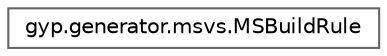 digraph "Graphical Class Hierarchy"
{
 // LATEX_PDF_SIZE
  bgcolor="transparent";
  edge [fontname=Helvetica,fontsize=10,labelfontname=Helvetica,labelfontsize=10];
  node [fontname=Helvetica,fontsize=10,shape=box,height=0.2,width=0.4];
  rankdir="LR";
  Node0 [id="Node000000",label="gyp.generator.msvs.MSBuildRule",height=0.2,width=0.4,color="grey40", fillcolor="white", style="filled",URL="$classgyp_1_1generator_1_1msvs_1_1_m_s_build_rule.html",tooltip=" "];
}
